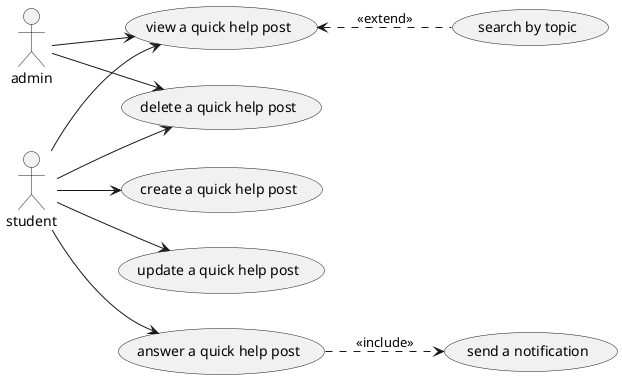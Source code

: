 @startuml
left to right direction
:student: --> (view a quick help post)
:student: --> (create a quick help post)
:student: --> (update a quick help post)
:student: --> (delete a quick help post)
:student: --> (answer a quick help post)
:admin: --> (delete a quick help post)
:admin: --> (view a quick help post)

(view a quick help post) <.. (search by topic) : << extend >>
(answer a quick help post) ..> (send a notification) : << include >>
@enduml

